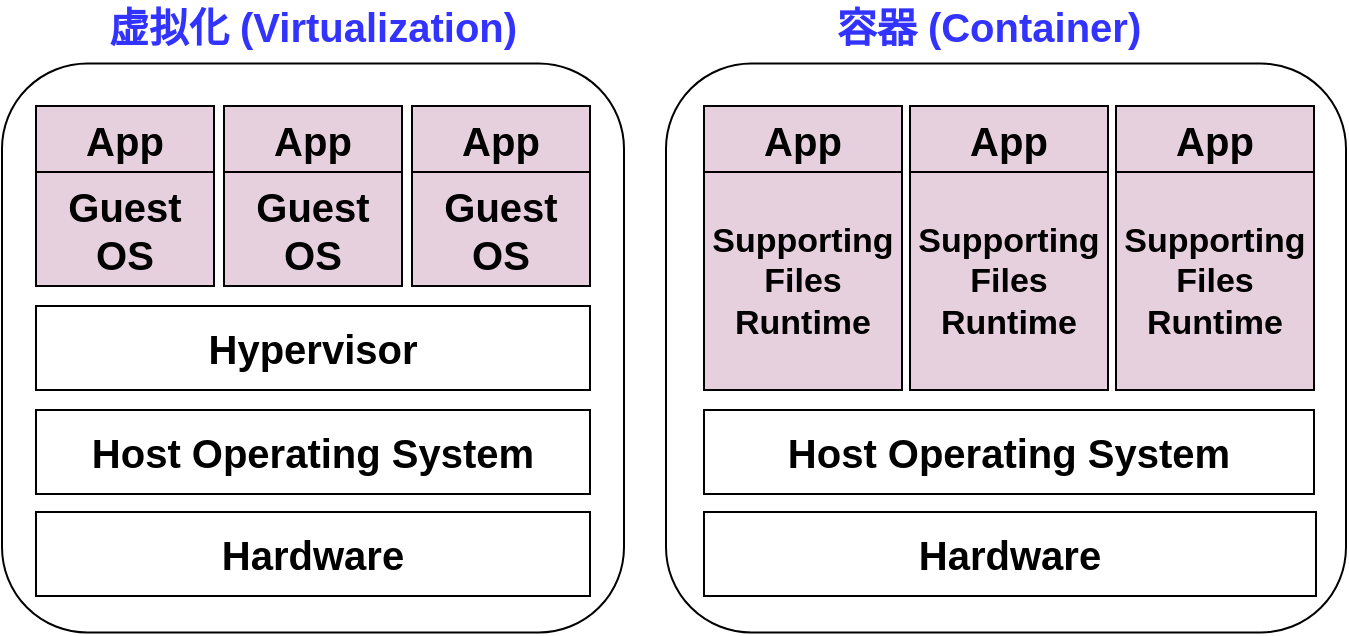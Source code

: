 <mxfile version="14.4.3" type="device"><diagram id="998cQR4BkFI4QTPaz0yd" name="第 1 页"><mxGraphModel dx="1506" dy="836" grid="0" gridSize="10" guides="1" tooltips="1" connect="1" arrows="1" fold="1" page="0" pageScale="1" pageWidth="827" pageHeight="1169" math="0" shadow="0"><root><mxCell id="0"/><mxCell id="1" parent="0"/><mxCell id="LmNZzW1ZGFy49UHxgFl0-14" value="" style="rounded=1;whiteSpace=wrap;html=1;fontColor=#3333FF;" vertex="1" parent="1"><mxGeometry x="-43" y="347.75" width="311" height="284.5" as="geometry"/></mxCell><mxCell id="LmNZzW1ZGFy49UHxgFl0-1" value="&lt;font style=&quot;font-size: 20px&quot;&gt;&lt;b&gt;Hypervisor&lt;/b&gt;&lt;/font&gt;" style="rounded=0;whiteSpace=wrap;html=1;" vertex="1" parent="1"><mxGeometry x="-26" y="469" width="277" height="42" as="geometry"/></mxCell><mxCell id="LmNZzW1ZGFy49UHxgFl0-2" value="&lt;font style=&quot;font-size: 20px&quot;&gt;&lt;b&gt;Host Operating System&lt;/b&gt;&lt;/font&gt;" style="rounded=0;whiteSpace=wrap;html=1;" vertex="1" parent="1"><mxGeometry x="-26" y="521" width="277" height="42" as="geometry"/></mxCell><mxCell id="LmNZzW1ZGFy49UHxgFl0-3" value="&lt;font style=&quot;font-size: 20px&quot;&gt;&lt;b&gt;Guest OS&lt;/b&gt;&lt;/font&gt;" style="rounded=0;whiteSpace=wrap;html=1;fillColor=#E6D0DE;" vertex="1" parent="1"><mxGeometry x="-26" y="402" width="89" height="57" as="geometry"/></mxCell><mxCell id="LmNZzW1ZGFy49UHxgFl0-7" value="&lt;font style=&quot;font-size: 20px&quot;&gt;&lt;b&gt;Guest OS&lt;/b&gt;&lt;/font&gt;" style="rounded=0;whiteSpace=wrap;html=1;fillColor=#E6D0DE;" vertex="1" parent="1"><mxGeometry x="68" y="402" width="89" height="57" as="geometry"/></mxCell><mxCell id="LmNZzW1ZGFy49UHxgFl0-8" value="&lt;font style=&quot;font-size: 20px&quot;&gt;&lt;b&gt;Guest OS&lt;/b&gt;&lt;/font&gt;" style="rounded=0;whiteSpace=wrap;html=1;fillColor=#E6D0DE;" vertex="1" parent="1"><mxGeometry x="162" y="402" width="89" height="57" as="geometry"/></mxCell><mxCell id="LmNZzW1ZGFy49UHxgFl0-9" value="&lt;font style=&quot;font-size: 20px&quot;&gt;&lt;b&gt;App&lt;/b&gt;&lt;/font&gt;" style="rounded=0;whiteSpace=wrap;html=1;fillColor=#E6D0DE;" vertex="1" parent="1"><mxGeometry x="-26" y="369" width="89" height="33" as="geometry"/></mxCell><mxCell id="LmNZzW1ZGFy49UHxgFl0-10" value="&lt;font style=&quot;font-size: 20px&quot;&gt;&lt;b&gt;App&lt;/b&gt;&lt;/font&gt;" style="rounded=0;whiteSpace=wrap;html=1;fillColor=#E6D0DE;" vertex="1" parent="1"><mxGeometry x="68" y="369" width="89" height="33" as="geometry"/></mxCell><mxCell id="LmNZzW1ZGFy49UHxgFl0-11" value="&lt;font style=&quot;font-size: 20px&quot;&gt;&lt;b&gt;App&lt;/b&gt;&lt;/font&gt;" style="rounded=0;whiteSpace=wrap;html=1;fillColor=#E6D0DE;" vertex="1" parent="1"><mxGeometry x="162" y="369" width="89" height="33" as="geometry"/></mxCell><mxCell id="LmNZzW1ZGFy49UHxgFl0-12" value="&lt;font style=&quot;font-size: 20px&quot;&gt;&lt;b&gt;Hardware&lt;/b&gt;&lt;/font&gt;" style="rounded=0;whiteSpace=wrap;html=1;" vertex="1" parent="1"><mxGeometry x="-26" y="572" width="277" height="42" as="geometry"/></mxCell><mxCell id="LmNZzW1ZGFy49UHxgFl0-13" value="&lt;b&gt;&lt;font style=&quot;font-size: 20px&quot;&gt;虚拟化 (Virtualization)&lt;/font&gt;&lt;/b&gt;" style="text;html=1;strokeColor=none;fillColor=none;align=center;verticalAlign=middle;whiteSpace=wrap;rounded=0;fontColor=#3333FF;" vertex="1" parent="1"><mxGeometry x="-5" y="317" width="235" height="23" as="geometry"/></mxCell><mxCell id="LmNZzW1ZGFy49UHxgFl0-15" value="" style="rounded=1;whiteSpace=wrap;html=1;fontColor=#3333FF;" vertex="1" parent="1"><mxGeometry x="289" y="347.75" width="340" height="284.5" as="geometry"/></mxCell><mxCell id="LmNZzW1ZGFy49UHxgFl0-16" value="&lt;font style=&quot;font-size: 20px&quot;&gt;&lt;b&gt;Hardware&lt;/b&gt;&lt;/font&gt;" style="rounded=0;whiteSpace=wrap;html=1;" vertex="1" parent="1"><mxGeometry x="308" y="572" width="306" height="42" as="geometry"/></mxCell><mxCell id="LmNZzW1ZGFy49UHxgFl0-17" value="&lt;font style=&quot;font-size: 20px&quot;&gt;&lt;b&gt;Host Operating System&lt;/b&gt;&lt;/font&gt;" style="rounded=0;whiteSpace=wrap;html=1;" vertex="1" parent="1"><mxGeometry x="308" y="521" width="305" height="42" as="geometry"/></mxCell><mxCell id="LmNZzW1ZGFy49UHxgFl0-18" value="&lt;font size=&quot;1&quot;&gt;&lt;b style=&quot;font-size: 17px&quot;&gt;Supporting Files Runtime&lt;/b&gt;&lt;/font&gt;" style="rounded=0;whiteSpace=wrap;html=1;fillColor=#E6D0DE;" vertex="1" parent="1"><mxGeometry x="308" y="402" width="99" height="109" as="geometry"/></mxCell><mxCell id="LmNZzW1ZGFy49UHxgFl0-21" value="&lt;font style=&quot;font-size: 20px&quot;&gt;&lt;b&gt;App&lt;/b&gt;&lt;/font&gt;" style="rounded=0;whiteSpace=wrap;html=1;fillColor=#E6D0DE;" vertex="1" parent="1"><mxGeometry x="308" y="369" width="99" height="33" as="geometry"/></mxCell><mxCell id="LmNZzW1ZGFy49UHxgFl0-24" value="&lt;font size=&quot;1&quot;&gt;&lt;b style=&quot;font-size: 17px&quot;&gt;Supporting Files Runtime&lt;/b&gt;&lt;/font&gt;" style="rounded=0;whiteSpace=wrap;html=1;fillColor=#E6D0DE;" vertex="1" parent="1"><mxGeometry x="411" y="402" width="99" height="109" as="geometry"/></mxCell><mxCell id="LmNZzW1ZGFy49UHxgFl0-25" value="&lt;font style=&quot;font-size: 20px&quot;&gt;&lt;b&gt;App&lt;/b&gt;&lt;/font&gt;" style="rounded=0;whiteSpace=wrap;html=1;fillColor=#E6D0DE;" vertex="1" parent="1"><mxGeometry x="411" y="369" width="99" height="33" as="geometry"/></mxCell><mxCell id="LmNZzW1ZGFy49UHxgFl0-26" value="&lt;font size=&quot;1&quot;&gt;&lt;b style=&quot;font-size: 17px&quot;&gt;Supporting Files Runtime&lt;/b&gt;&lt;/font&gt;" style="rounded=0;whiteSpace=wrap;html=1;fillColor=#E6D0DE;" vertex="1" parent="1"><mxGeometry x="514" y="402" width="99" height="109" as="geometry"/></mxCell><mxCell id="LmNZzW1ZGFy49UHxgFl0-27" value="&lt;font style=&quot;font-size: 20px&quot;&gt;&lt;b&gt;App&lt;/b&gt;&lt;/font&gt;" style="rounded=0;whiteSpace=wrap;html=1;fillColor=#E6D0DE;" vertex="1" parent="1"><mxGeometry x="514" y="369" width="99" height="33" as="geometry"/></mxCell><mxCell id="LmNZzW1ZGFy49UHxgFl0-28" value="&lt;b&gt;&lt;font style=&quot;font-size: 20px&quot;&gt;容器 (Container)&lt;/font&gt;&lt;/b&gt;" style="text;html=1;strokeColor=none;fillColor=none;align=center;verticalAlign=middle;whiteSpace=wrap;rounded=0;fontColor=#3333FF;" vertex="1" parent="1"><mxGeometry x="333" y="317" width="235" height="23" as="geometry"/></mxCell></root></mxGraphModel></diagram></mxfile>